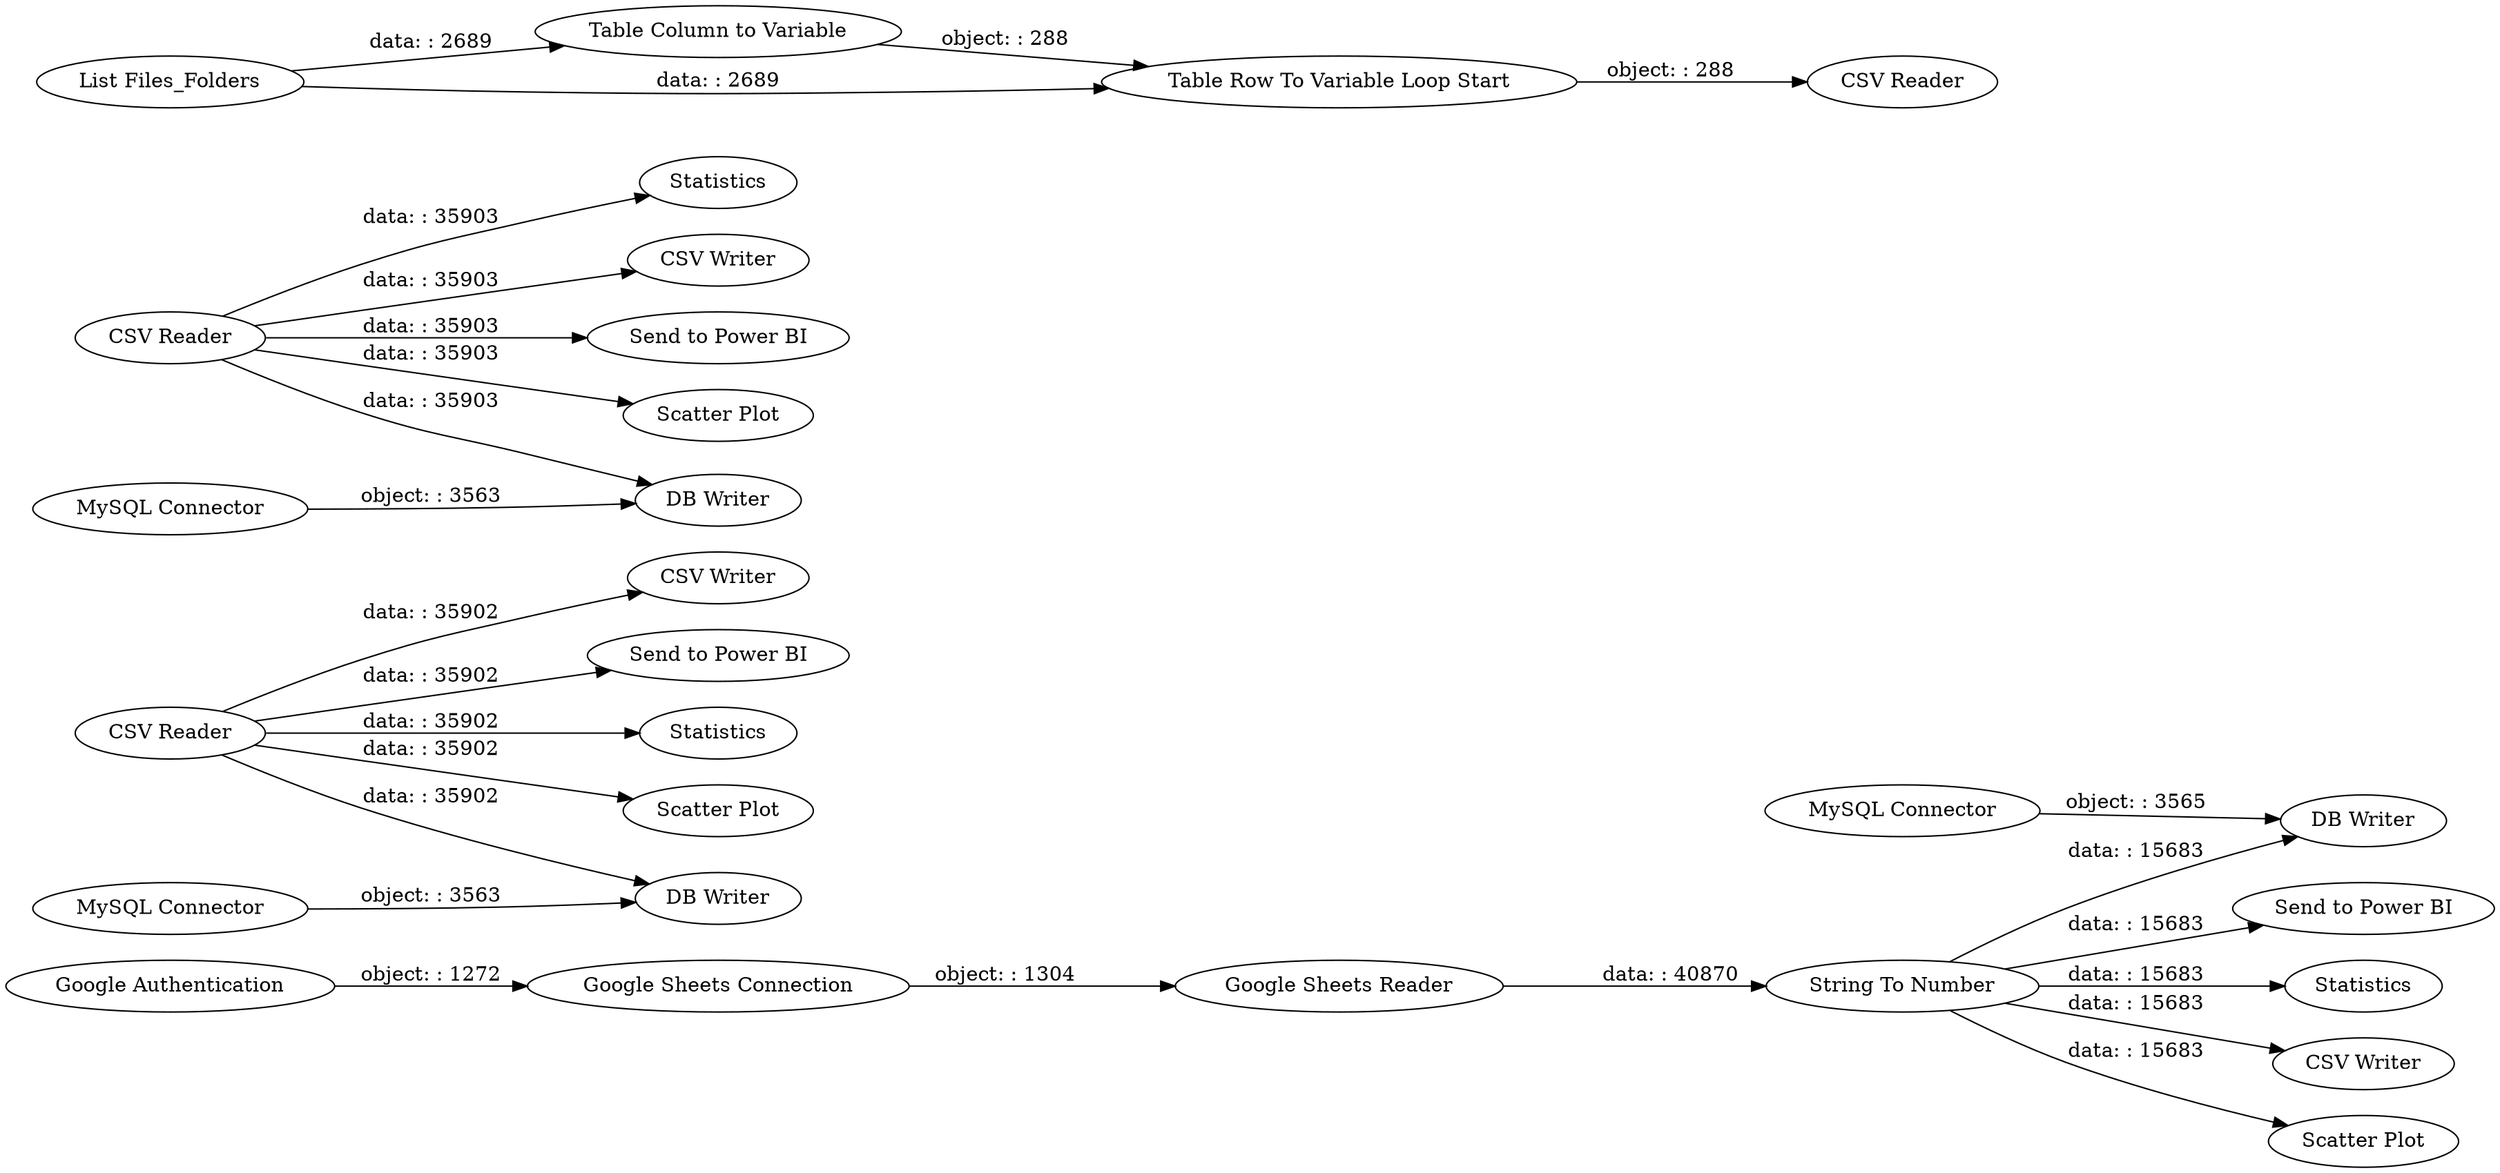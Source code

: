 digraph {
	"6503196795381755998_22" [label="Send to Power BI"]
	"6503196795381755998_33" [label="CSV Writer"]
	"6503196795381755998_29" [label="Send to Power BI"]
	"6503196795381755998_27" [label=Statistics]
	"6503196795381755998_1" [label="CSV Reader"]
	"6503196795381755998_38" [label="List Files_Folders"]
	"6503196795381755998_20" [label=Statistics]
	"6503196795381755998_30" [label="CSV Reader"]
	"6503196795381755998_21" [label=Statistics]
	"6503196795381755998_6" [label="String To Number"]
	"6503196795381755998_5" [label="Google Sheets Connection"]
	"6503196795381755998_32" [label="MySQL Connector"]
	"6503196795381755998_2" [label="CSV Writer"]
	"6503196795381755998_24" [label="CSV Writer"]
	"6503196795381755998_25" [label="DB Writer"]
	"6503196795381755998_41" [label="Table Column to Variable"]
	"6503196795381755998_7" [label="Send to Power BI"]
	"6503196795381755998_45" [label="CSV Reader"]
	"6503196795381755998_28" [label="Scatter Plot"]
	"6503196795381755998_31" [label="DB Writer"]
	"6503196795381755998_3" [label="Google Authentication"]
	"6503196795381755998_23" [label="MySQL Connector"]
	"6503196795381755998_18" [label="MySQL Connector"]
	"6503196795381755998_4" [label="Google Sheets Reader"]
	"6503196795381755998_19" [label="Scatter Plot"]
	"6503196795381755998_17" [label="DB Writer"]
	"6503196795381755998_26" [label="Scatter Plot"]
	"6503196795381755998_42" [label="Table Row To Variable Loop Start"]
	"6503196795381755998_30" -> "6503196795381755998_28" [label="data: : 35902"]
	"6503196795381755998_30" -> "6503196795381755998_29" [label="data: : 35902"]
	"6503196795381755998_1" -> "6503196795381755998_20" [label="data: : 35903"]
	"6503196795381755998_1" -> "6503196795381755998_7" [label="data: : 35903"]
	"6503196795381755998_3" -> "6503196795381755998_5" [label="object: : 1272"]
	"6503196795381755998_42" -> "6503196795381755998_45" [label="object: : 288"]
	"6503196795381755998_32" -> "6503196795381755998_31" [label="object: : 3563"]
	"6503196795381755998_6" -> "6503196795381755998_26" [label="data: : 15683"]
	"6503196795381755998_6" -> "6503196795381755998_24" [label="data: : 15683"]
	"6503196795381755998_23" -> "6503196795381755998_25" [label="object: : 3565"]
	"6503196795381755998_18" -> "6503196795381755998_17" [label="object: : 3563"]
	"6503196795381755998_1" -> "6503196795381755998_17" [label="data: : 35903"]
	"6503196795381755998_30" -> "6503196795381755998_33" [label="data: : 35902"]
	"6503196795381755998_1" -> "6503196795381755998_19" [label="data: : 35903"]
	"6503196795381755998_30" -> "6503196795381755998_27" [label="data: : 35902"]
	"6503196795381755998_5" -> "6503196795381755998_4" [label="object: : 1304"]
	"6503196795381755998_38" -> "6503196795381755998_42" [label="data: : 2689"]
	"6503196795381755998_6" -> "6503196795381755998_25" [label="data: : 15683"]
	"6503196795381755998_30" -> "6503196795381755998_31" [label="data: : 35902"]
	"6503196795381755998_38" -> "6503196795381755998_41" [label="data: : 2689"]
	"6503196795381755998_6" -> "6503196795381755998_21" [label="data: : 15683"]
	"6503196795381755998_41" -> "6503196795381755998_42" [label="object: : 288"]
	"6503196795381755998_6" -> "6503196795381755998_22" [label="data: : 15683"]
	"6503196795381755998_1" -> "6503196795381755998_2" [label="data: : 35903"]
	"6503196795381755998_4" -> "6503196795381755998_6" [label="data: : 40870"]
	rankdir=LR
}

